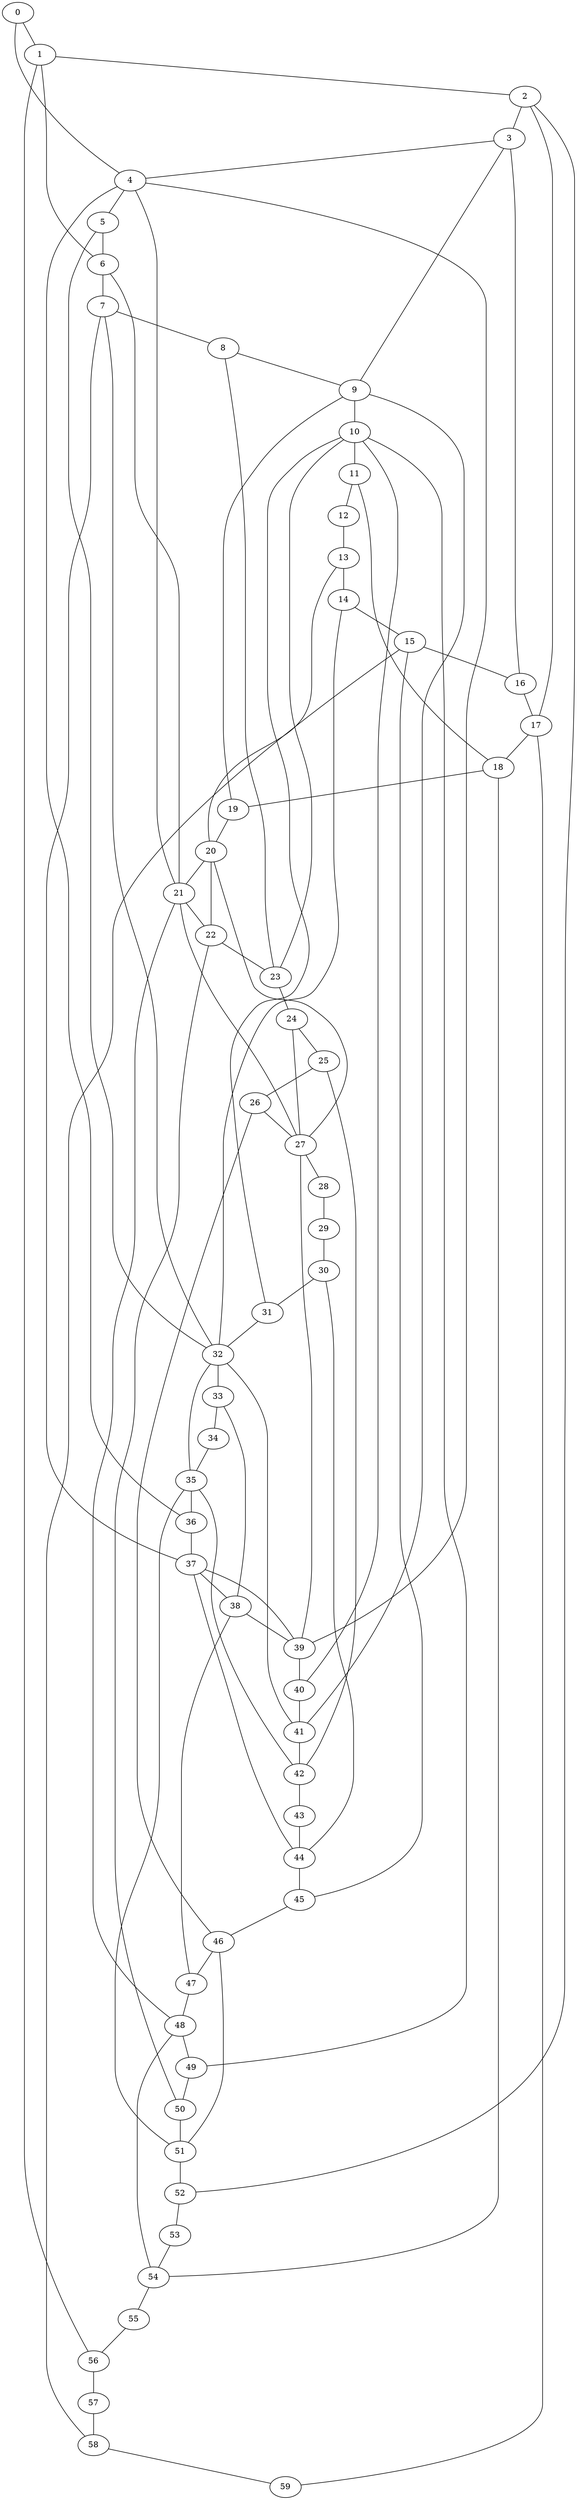 
graph graphname {
    0 -- 1
0 -- 4
1 -- 2
1 -- 6
1 -- 56
2 -- 3
2 -- 52
2 -- 17
3 -- 4
3 -- 16
3 -- 9
4 -- 5
4 -- 36
4 -- 39
4 -- 21
5 -- 6
5 -- 32
6 -- 7
6 -- 21
7 -- 8
7 -- 37
7 -- 32
8 -- 9
8 -- 23
9 -- 10
9 -- 41
9 -- 19
10 -- 11
10 -- 31
10 -- 49
10 -- 40
10 -- 23
11 -- 12
11 -- 18
12 -- 13
13 -- 14
13 -- 20
14 -- 15
14 -- 32
15 -- 16
15 -- 45
15 -- 58
16 -- 17
17 -- 18
17 -- 59
18 -- 19
18 -- 54
19 -- 20
20 -- 21
20 -- 27
20 -- 22
21 -- 22
21 -- 27
21 -- 48
22 -- 23
22 -- 50
23 -- 24
24 -- 25
24 -- 27
25 -- 26
25 -- 42
26 -- 27
26 -- 46
27 -- 28
27 -- 39
28 -- 29
29 -- 30
30 -- 31
30 -- 44
31 -- 32
32 -- 33
32 -- 41
32 -- 35
33 -- 34
33 -- 38
34 -- 35
35 -- 36
35 -- 51
35 -- 42
36 -- 37
37 -- 38
37 -- 39
37 -- 44
38 -- 39
38 -- 47
39 -- 40
40 -- 41
41 -- 42
42 -- 43
43 -- 44
44 -- 45
45 -- 46
46 -- 47
46 -- 51
47 -- 48
48 -- 49
48 -- 54
49 -- 50
50 -- 51
51 -- 52
52 -- 53
53 -- 54
54 -- 55
55 -- 56
56 -- 57
57 -- 58
58 -- 59

}
